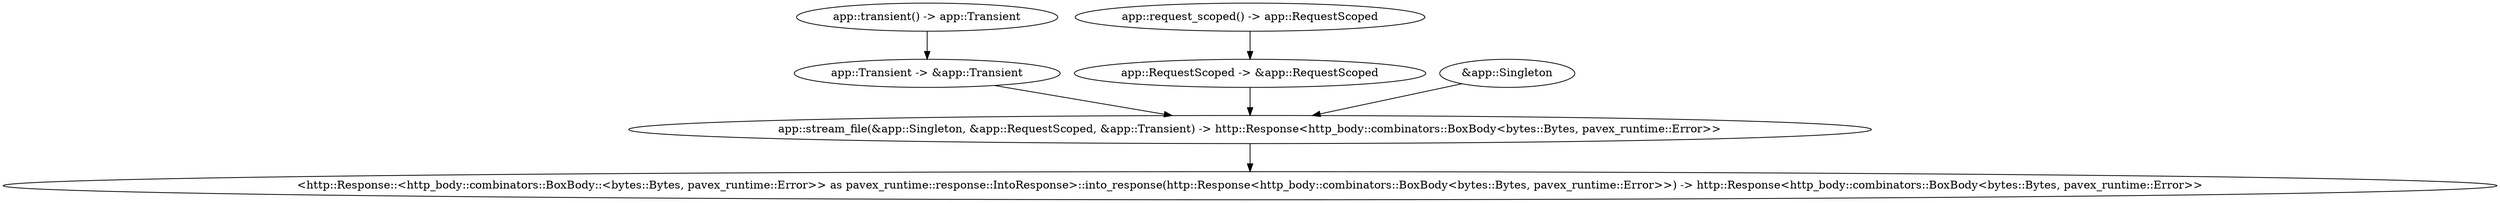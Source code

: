 digraph "GET /home" {
    0 [ label = "app::stream_file(&app::Singleton, &app::RequestScoped, &app::Transient) -> http::Response<http_body::combinators::BoxBody<bytes::Bytes, pavex_runtime::Error>>"]
    1 [ label = "app::Transient -> &app::Transient"]
    2 [ label = "app::transient() -> app::Transient"]
    3 [ label = "app::RequestScoped -> &app::RequestScoped"]
    4 [ label = "app::request_scoped() -> app::RequestScoped"]
    5 [ label = "&app::Singleton"]
    6 [ label = "<http::Response::<http_body::combinators::BoxBody::<bytes::Bytes, pavex_runtime::Error>> as pavex_runtime::response::IntoResponse>::into_response(http::Response<http_body::combinators::BoxBody<bytes::Bytes, pavex_runtime::Error>>) -> http::Response<http_body::combinators::BoxBody<bytes::Bytes, pavex_runtime::Error>>"]
    1 -> 0 [ ]
    2 -> 1 [ ]
    3 -> 0 [ ]
    4 -> 3 [ ]
    5 -> 0 [ ]
    0 -> 6 [ ]
}
digraph app_state {
    0 [ label = "crate::ApplicationState(app::Singleton) -> crate::ApplicationState"]
    1 [ label = "app::Singleton::new() -> app::Singleton"]
    1 -> 0 [ ]
}